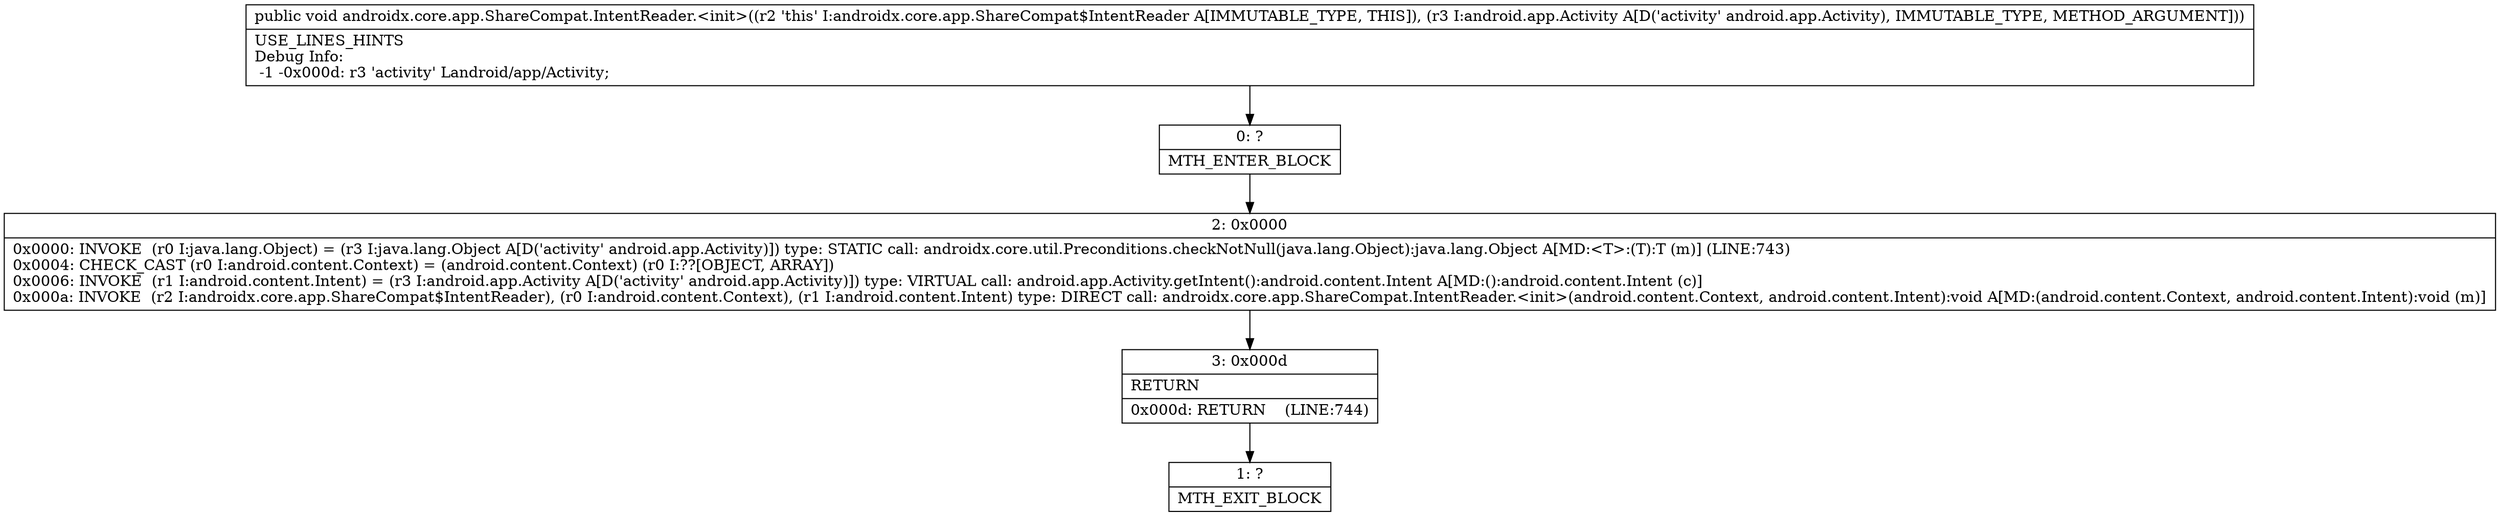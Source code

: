 digraph "CFG forandroidx.core.app.ShareCompat.IntentReader.\<init\>(Landroid\/app\/Activity;)V" {
Node_0 [shape=record,label="{0\:\ ?|MTH_ENTER_BLOCK\l}"];
Node_2 [shape=record,label="{2\:\ 0x0000|0x0000: INVOKE  (r0 I:java.lang.Object) = (r3 I:java.lang.Object A[D('activity' android.app.Activity)]) type: STATIC call: androidx.core.util.Preconditions.checkNotNull(java.lang.Object):java.lang.Object A[MD:\<T\>:(T):T (m)] (LINE:743)\l0x0004: CHECK_CAST (r0 I:android.content.Context) = (android.content.Context) (r0 I:??[OBJECT, ARRAY]) \l0x0006: INVOKE  (r1 I:android.content.Intent) = (r3 I:android.app.Activity A[D('activity' android.app.Activity)]) type: VIRTUAL call: android.app.Activity.getIntent():android.content.Intent A[MD:():android.content.Intent (c)]\l0x000a: INVOKE  (r2 I:androidx.core.app.ShareCompat$IntentReader), (r0 I:android.content.Context), (r1 I:android.content.Intent) type: DIRECT call: androidx.core.app.ShareCompat.IntentReader.\<init\>(android.content.Context, android.content.Intent):void A[MD:(android.content.Context, android.content.Intent):void (m)]\l}"];
Node_3 [shape=record,label="{3\:\ 0x000d|RETURN\l|0x000d: RETURN    (LINE:744)\l}"];
Node_1 [shape=record,label="{1\:\ ?|MTH_EXIT_BLOCK\l}"];
MethodNode[shape=record,label="{public void androidx.core.app.ShareCompat.IntentReader.\<init\>((r2 'this' I:androidx.core.app.ShareCompat$IntentReader A[IMMUTABLE_TYPE, THIS]), (r3 I:android.app.Activity A[D('activity' android.app.Activity), IMMUTABLE_TYPE, METHOD_ARGUMENT]))  | USE_LINES_HINTS\lDebug Info:\l  \-1 \-0x000d: r3 'activity' Landroid\/app\/Activity;\l}"];
MethodNode -> Node_0;Node_0 -> Node_2;
Node_2 -> Node_3;
Node_3 -> Node_1;
}


